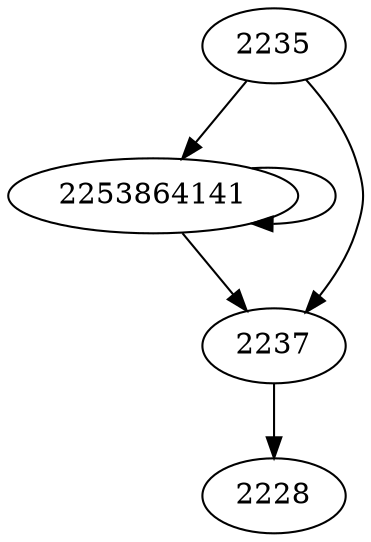 digraph  {
2235;
2228;
2253864141;
2237;
2235 -> 2253864141;
2235 -> 2237;
2253864141 -> 2253864141;
2253864141 -> 2237;
2237 -> 2228;
}
